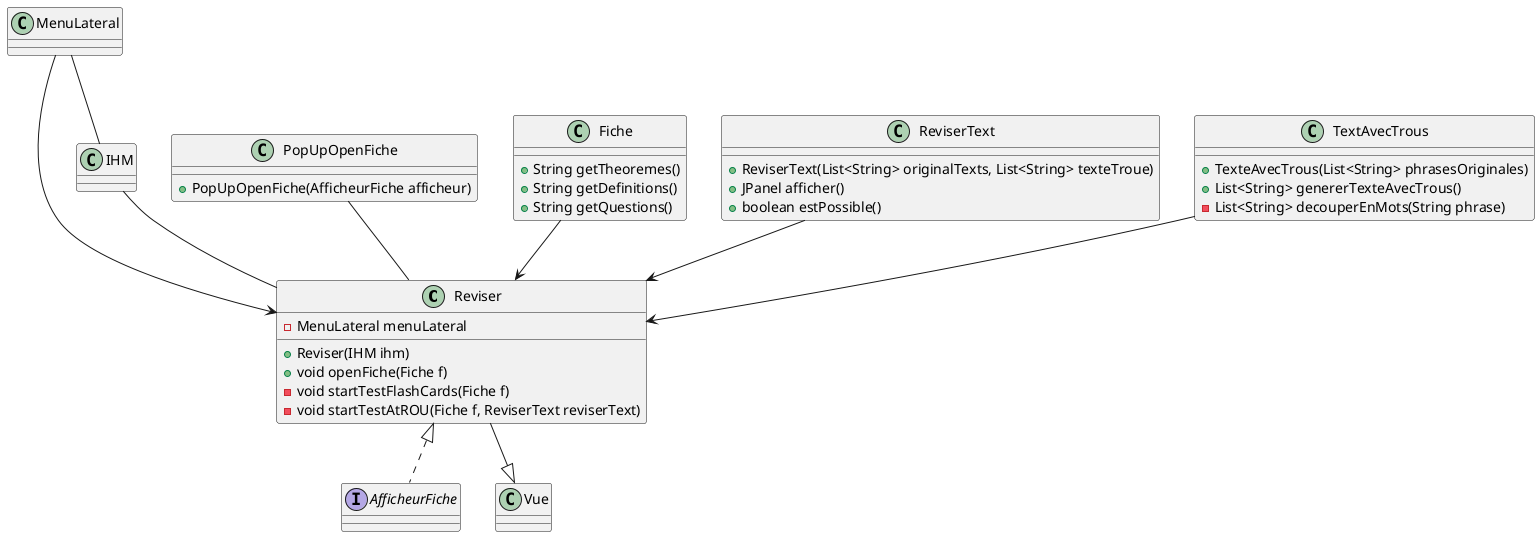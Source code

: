 @startuml Classe Reviser

class Reviser {
    - MenuLateral menuLateral
    + Reviser(IHM ihm)
    + void openFiche(Fiche f)
    - void startTestFlashCards(Fiche f)
    - void startTestAtROU(Fiche f, ReviserText reviserText)
}

class IHM {
}

class PopUpOpenFiche {
    + PopUpOpenFiche(AfficheurFiche afficheur)
}

class Fiche {
    + String getTheoremes()
    + String getDefinitions()
    + String getQuestions()
}

class ReviserText {
    + ReviserText(List<String> originalTexts, List<String> texteTroue) 
    + JPanel afficher()
    + boolean estPossible()
}

class TextAvecTrous {
    + TexteAvecTrous(List<String> phrasesOriginales) 
    + List<String> genererTexteAvecTrous() 
    - List<String> decouperEnMots(String phrase)
}

interface AfficheurFiche{}

IHM -- Reviser
MenuLateral --> Reviser
MenuLateral -- IHM
Reviser --|> Vue
Reviser <|.. AfficheurFiche
PopUpOpenFiche -- Reviser
Fiche --> Reviser
ReviserText --> Reviser
TextAvecTrous --> Reviser

@enduml
